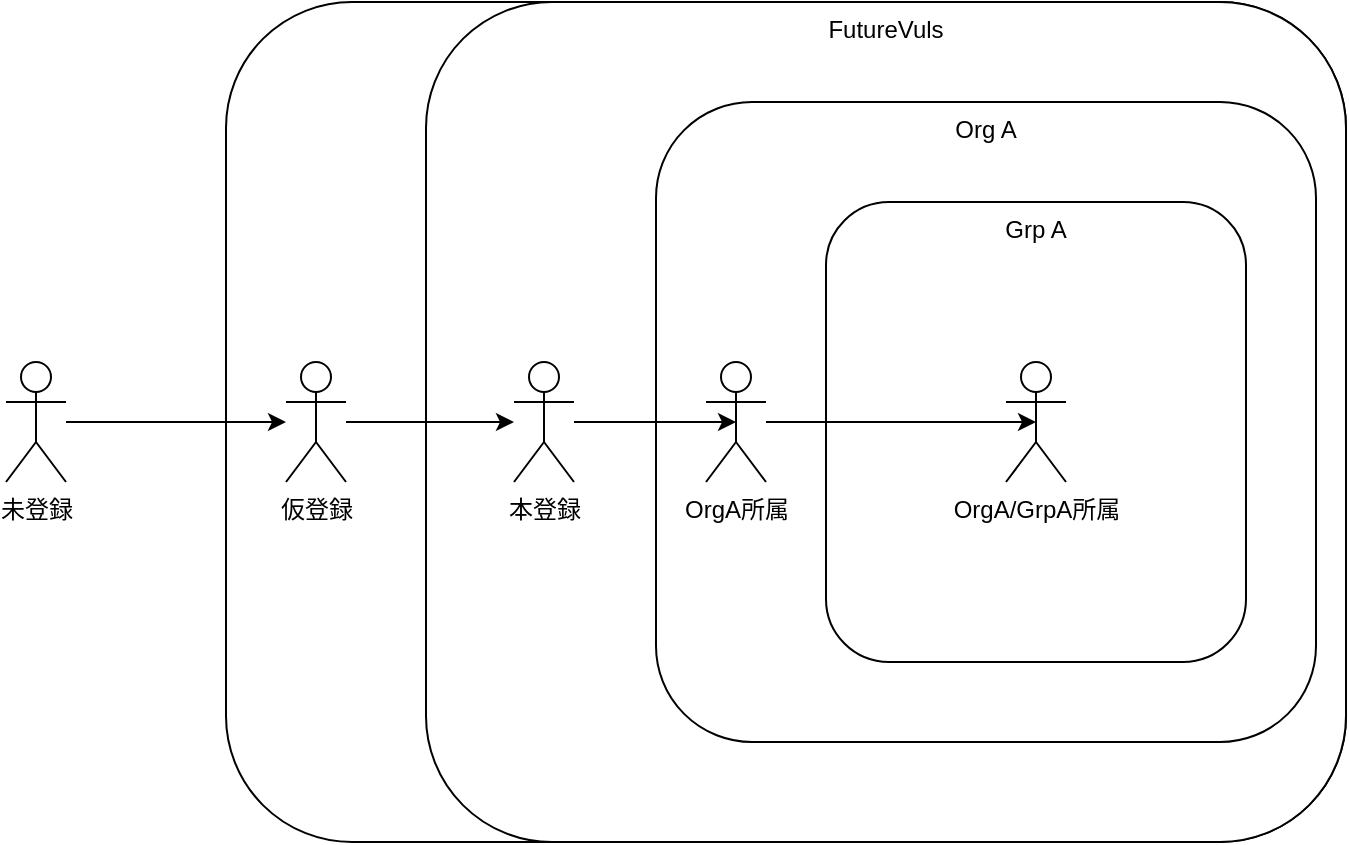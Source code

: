 <mxfile version="13.4.8" type="github">
  <diagram id="z6h4n0hDWIFQZGOottjq" name="Page-1">
    <mxGraphModel dx="1294" dy="1068" grid="1" gridSize="10" guides="1" tooltips="1" connect="1" arrows="1" fold="1" page="1" pageScale="1" pageWidth="827" pageHeight="1169" math="0" shadow="0">
      <root>
        <mxCell id="0" />
        <mxCell id="1" parent="0" />
        <mxCell id="bGIm-FNJNIMSJGsGLvmY-4" value="" style="rounded=1;whiteSpace=wrap;html=1;" vertex="1" parent="1">
          <mxGeometry x="270" y="80" width="560" height="420" as="geometry" />
        </mxCell>
        <mxCell id="bGIm-FNJNIMSJGsGLvmY-5" value="FutureVuls" style="rounded=1;whiteSpace=wrap;html=1;verticalAlign=top;" vertex="1" parent="1">
          <mxGeometry x="370" y="80" width="460" height="420" as="geometry" />
        </mxCell>
        <mxCell id="bGIm-FNJNIMSJGsGLvmY-6" value="Org A" style="rounded=1;whiteSpace=wrap;html=1;verticalAlign=top;" vertex="1" parent="1">
          <mxGeometry x="485" y="130" width="330" height="320" as="geometry" />
        </mxCell>
        <mxCell id="bGIm-FNJNIMSJGsGLvmY-7" value="Grp A" style="rounded=1;whiteSpace=wrap;html=1;horizontal=1;verticalAlign=top;" vertex="1" parent="1">
          <mxGeometry x="570" y="180" width="210" height="230" as="geometry" />
        </mxCell>
        <mxCell id="bGIm-FNJNIMSJGsGLvmY-15" style="edgeStyle=orthogonalEdgeStyle;rounded=0;orthogonalLoop=1;jettySize=auto;html=1;" edge="1" parent="1" source="bGIm-FNJNIMSJGsGLvmY-12" target="bGIm-FNJNIMSJGsGLvmY-14">
          <mxGeometry relative="1" as="geometry" />
        </mxCell>
        <mxCell id="bGIm-FNJNIMSJGsGLvmY-12" value="仮登録" style="shape=umlActor;verticalLabelPosition=bottom;verticalAlign=top;html=1;outlineConnect=0;" vertex="1" parent="1">
          <mxGeometry x="300" y="260" width="30" height="60" as="geometry" />
        </mxCell>
        <mxCell id="bGIm-FNJNIMSJGsGLvmY-13" style="edgeStyle=orthogonalEdgeStyle;rounded=0;orthogonalLoop=1;jettySize=auto;html=1;" edge="1" parent="1" source="bGIm-FNJNIMSJGsGLvmY-8" target="bGIm-FNJNIMSJGsGLvmY-12">
          <mxGeometry relative="1" as="geometry" />
        </mxCell>
        <mxCell id="bGIm-FNJNIMSJGsGLvmY-8" value="未登録" style="shape=umlActor;verticalLabelPosition=bottom;verticalAlign=top;html=1;outlineConnect=0;" vertex="1" parent="1">
          <mxGeometry x="160" y="260" width="30" height="60" as="geometry" />
        </mxCell>
        <mxCell id="bGIm-FNJNIMSJGsGLvmY-17" style="edgeStyle=orthogonalEdgeStyle;rounded=0;orthogonalLoop=1;jettySize=auto;html=1;entryX=0.5;entryY=0.5;entryDx=0;entryDy=0;entryPerimeter=0;" edge="1" parent="1" source="bGIm-FNJNIMSJGsGLvmY-14" target="bGIm-FNJNIMSJGsGLvmY-16">
          <mxGeometry relative="1" as="geometry" />
        </mxCell>
        <mxCell id="bGIm-FNJNIMSJGsGLvmY-14" value="本登録" style="shape=umlActor;verticalLabelPosition=bottom;verticalAlign=top;html=1;outlineConnect=0;" vertex="1" parent="1">
          <mxGeometry x="414" y="260" width="30" height="60" as="geometry" />
        </mxCell>
        <mxCell id="bGIm-FNJNIMSJGsGLvmY-21" style="edgeStyle=orthogonalEdgeStyle;rounded=0;orthogonalLoop=1;jettySize=auto;html=1;entryX=0.5;entryY=0.5;entryDx=0;entryDy=0;entryPerimeter=0;" edge="1" parent="1" source="bGIm-FNJNIMSJGsGLvmY-16" target="bGIm-FNJNIMSJGsGLvmY-18">
          <mxGeometry relative="1" as="geometry" />
        </mxCell>
        <mxCell id="bGIm-FNJNIMSJGsGLvmY-16" value="OrgA所属" style="shape=umlActor;verticalLabelPosition=bottom;verticalAlign=top;html=1;outlineConnect=0;" vertex="1" parent="1">
          <mxGeometry x="510" y="260" width="30" height="60" as="geometry" />
        </mxCell>
        <mxCell id="bGIm-FNJNIMSJGsGLvmY-18" value="OrgA/GrpA所属" style="shape=umlActor;verticalLabelPosition=bottom;verticalAlign=top;html=1;outlineConnect=0;" vertex="1" parent="1">
          <mxGeometry x="660" y="260" width="30" height="60" as="geometry" />
        </mxCell>
      </root>
    </mxGraphModel>
  </diagram>
</mxfile>

